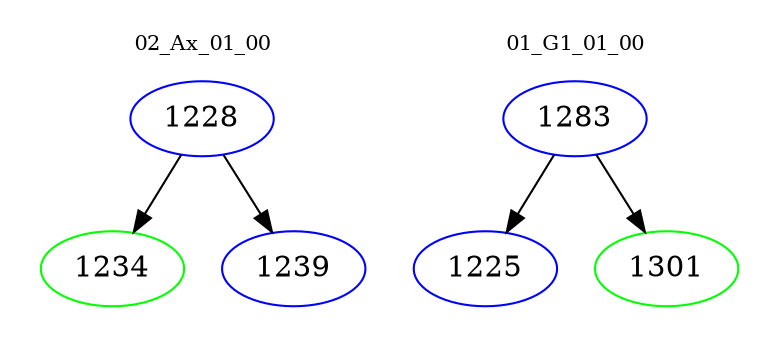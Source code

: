 digraph{
subgraph cluster_0 {
color = white
label = "02_Ax_01_00";
fontsize=10;
T0_1228 [label="1228", color="blue"]
T0_1228 -> T0_1234 [color="black"]
T0_1234 [label="1234", color="green"]
T0_1228 -> T0_1239 [color="black"]
T0_1239 [label="1239", color="blue"]
}
subgraph cluster_1 {
color = white
label = "01_G1_01_00";
fontsize=10;
T1_1283 [label="1283", color="blue"]
T1_1283 -> T1_1225 [color="black"]
T1_1225 [label="1225", color="blue"]
T1_1283 -> T1_1301 [color="black"]
T1_1301 [label="1301", color="green"]
}
}
